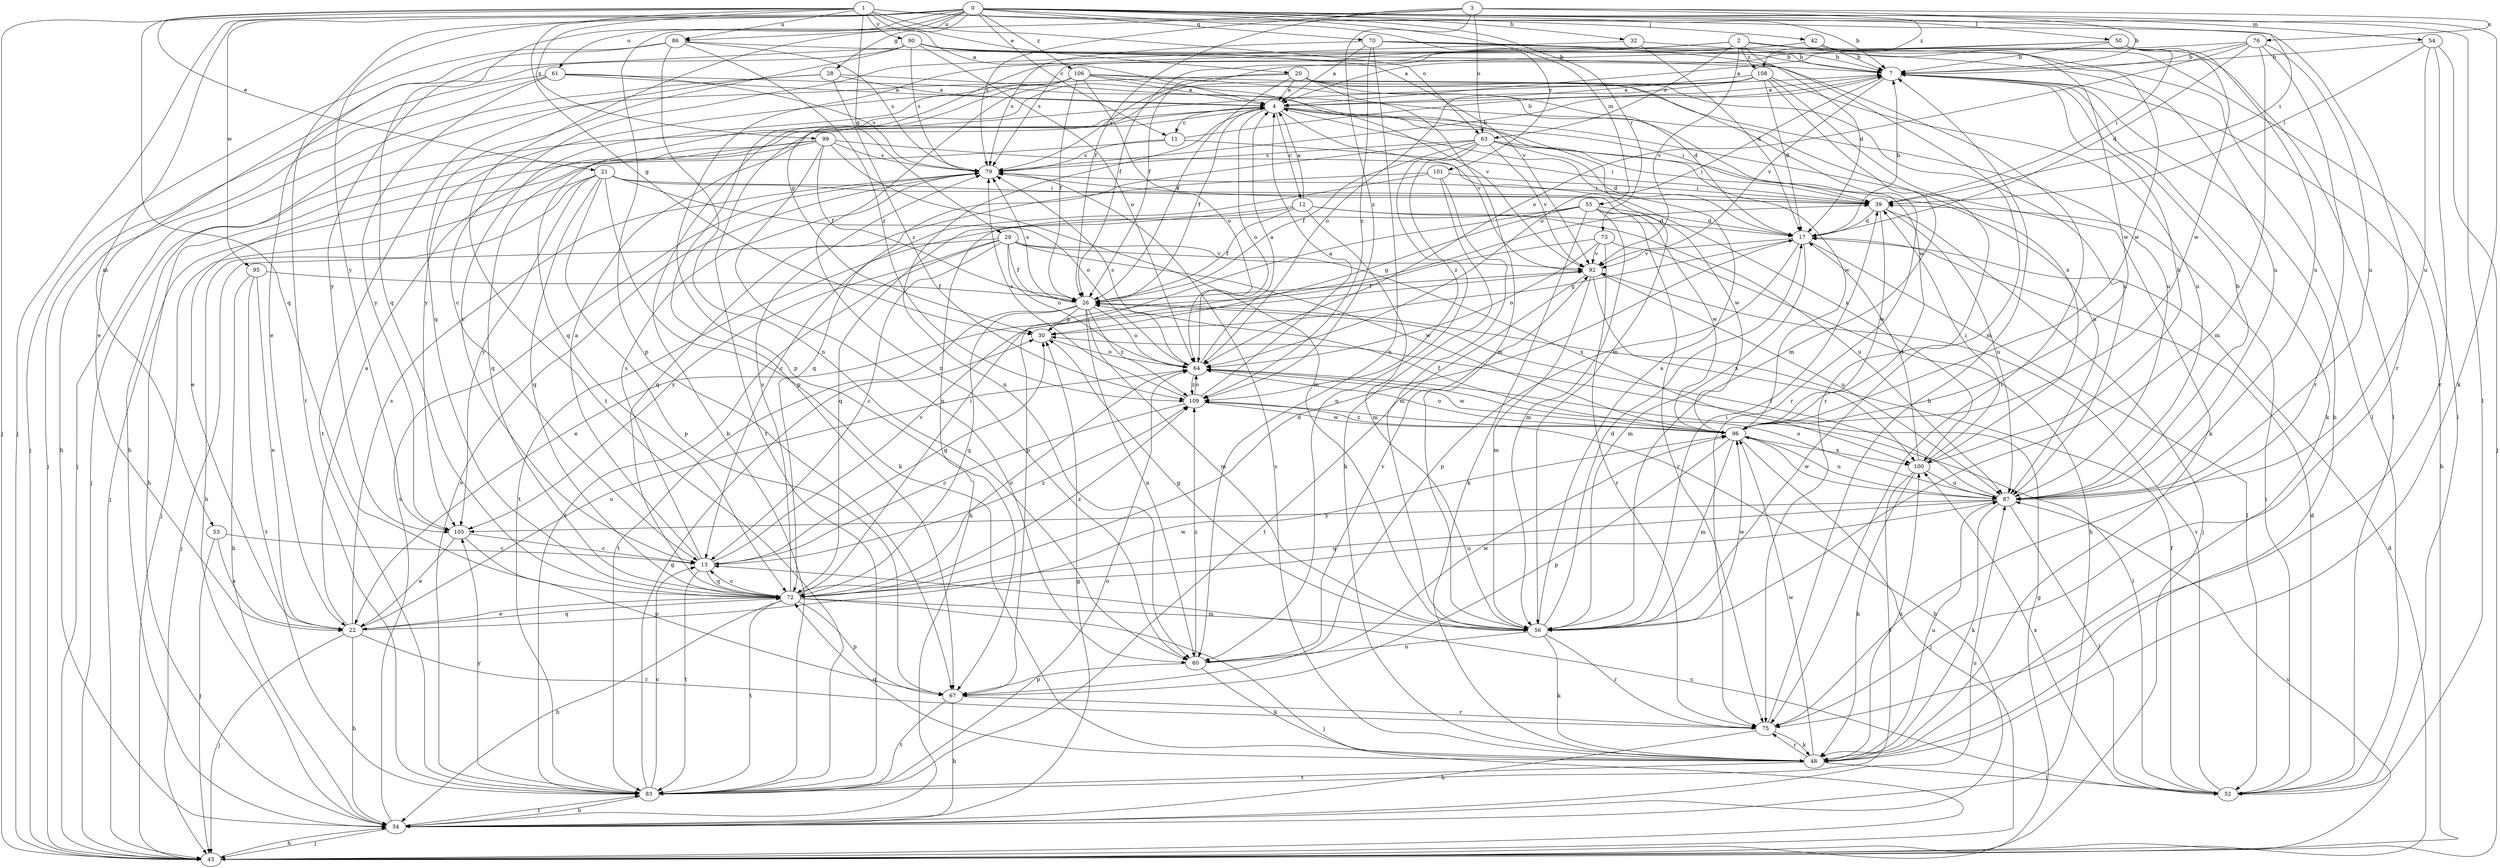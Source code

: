 strict digraph  {
0;
1;
2;
3;
4;
7;
11;
12;
13;
17;
20;
21;
22;
26;
28;
29;
30;
32;
34;
39;
42;
43;
48;
50;
52;
53;
54;
55;
56;
60;
61;
63;
64;
67;
70;
72;
73;
75;
76;
79;
83;
86;
87;
90;
92;
95;
96;
99;
100;
101;
105;
106;
108;
109;
0 -> 7  [label=b];
0 -> 11  [label=c];
0 -> 28  [label=g];
0 -> 32  [label=h];
0 -> 39  [label=i];
0 -> 42  [label=j];
0 -> 43  [label=j];
0 -> 48  [label=k];
0 -> 50  [label=l];
0 -> 53  [label=m];
0 -> 54  [label=m];
0 -> 55  [label=m];
0 -> 61  [label=o];
0 -> 67  [label=p];
0 -> 70  [label=q];
0 -> 72  [label=q];
0 -> 73  [label=r];
0 -> 83  [label=t];
0 -> 86  [label=u];
0 -> 95  [label=w];
0 -> 101  [label=y];
0 -> 105  [label=y];
0 -> 106  [label=z];
1 -> 4  [label=a];
1 -> 20  [label=e];
1 -> 21  [label=e];
1 -> 29  [label=g];
1 -> 30  [label=g];
1 -> 43  [label=j];
1 -> 52  [label=l];
1 -> 63  [label=o];
1 -> 72  [label=q];
1 -> 75  [label=r];
1 -> 86  [label=u];
1 -> 90  [label=v];
1 -> 99  [label=x];
2 -> 17  [label=d];
2 -> 26  [label=f];
2 -> 52  [label=l];
2 -> 63  [label=o];
2 -> 67  [label=p];
2 -> 92  [label=v];
2 -> 96  [label=w];
2 -> 108  [label=z];
3 -> 7  [label=b];
3 -> 26  [label=f];
3 -> 63  [label=o];
3 -> 76  [label=s];
3 -> 79  [label=s];
3 -> 83  [label=t];
3 -> 108  [label=z];
3 -> 109  [label=z];
4 -> 11  [label=c];
4 -> 12  [label=c];
4 -> 26  [label=f];
4 -> 39  [label=i];
4 -> 43  [label=j];
4 -> 48  [label=k];
4 -> 60  [label=n];
4 -> 64  [label=o];
4 -> 92  [label=v];
4 -> 96  [label=w];
7 -> 4  [label=a];
7 -> 48  [label=k];
7 -> 64  [label=o];
7 -> 92  [label=v];
11 -> 7  [label=b];
11 -> 39  [label=i];
11 -> 43  [label=j];
11 -> 79  [label=s];
12 -> 4  [label=a];
12 -> 17  [label=d];
12 -> 26  [label=f];
12 -> 34  [label=h];
12 -> 56  [label=m];
12 -> 72  [label=q];
12 -> 87  [label=u];
13 -> 4  [label=a];
13 -> 30  [label=g];
13 -> 72  [label=q];
13 -> 79  [label=s];
13 -> 83  [label=t];
13 -> 92  [label=v];
13 -> 109  [label=z];
17 -> 7  [label=b];
17 -> 30  [label=g];
17 -> 52  [label=l];
17 -> 56  [label=m];
17 -> 67  [label=p];
17 -> 92  [label=v];
20 -> 4  [label=a];
20 -> 17  [label=d];
20 -> 26  [label=f];
20 -> 34  [label=h];
20 -> 56  [label=m];
20 -> 75  [label=r];
20 -> 79  [label=s];
20 -> 87  [label=u];
21 -> 34  [label=h];
21 -> 39  [label=i];
21 -> 43  [label=j];
21 -> 48  [label=k];
21 -> 64  [label=o];
21 -> 67  [label=p];
21 -> 72  [label=q];
21 -> 96  [label=w];
21 -> 105  [label=y];
22 -> 4  [label=a];
22 -> 34  [label=h];
22 -> 43  [label=j];
22 -> 64  [label=o];
22 -> 72  [label=q];
22 -> 75  [label=r];
22 -> 79  [label=s];
22 -> 96  [label=w];
26 -> 30  [label=g];
26 -> 56  [label=m];
26 -> 60  [label=n];
26 -> 64  [label=o];
26 -> 72  [label=q];
26 -> 79  [label=s];
26 -> 83  [label=t];
26 -> 109  [label=z];
28 -> 4  [label=a];
28 -> 43  [label=j];
28 -> 83  [label=t];
28 -> 100  [label=x];
28 -> 109  [label=z];
29 -> 13  [label=c];
29 -> 26  [label=f];
29 -> 43  [label=j];
29 -> 64  [label=o];
29 -> 83  [label=t];
29 -> 92  [label=v];
29 -> 96  [label=w];
29 -> 100  [label=x];
29 -> 105  [label=y];
30 -> 64  [label=o];
32 -> 7  [label=b];
32 -> 13  [label=c];
32 -> 17  [label=d];
34 -> 30  [label=g];
34 -> 43  [label=j];
34 -> 79  [label=s];
34 -> 83  [label=t];
34 -> 87  [label=u];
39 -> 17  [label=d];
39 -> 43  [label=j];
39 -> 79  [label=s];
39 -> 87  [label=u];
39 -> 96  [label=w];
42 -> 7  [label=b];
42 -> 30  [label=g];
42 -> 52  [label=l];
42 -> 79  [label=s];
42 -> 96  [label=w];
43 -> 7  [label=b];
43 -> 17  [label=d];
43 -> 30  [label=g];
43 -> 34  [label=h];
43 -> 87  [label=u];
48 -> 7  [label=b];
48 -> 52  [label=l];
48 -> 72  [label=q];
48 -> 75  [label=r];
48 -> 79  [label=s];
48 -> 83  [label=t];
48 -> 87  [label=u];
48 -> 96  [label=w];
48 -> 100  [label=x];
50 -> 4  [label=a];
50 -> 7  [label=b];
50 -> 26  [label=f];
50 -> 39  [label=i];
50 -> 87  [label=u];
50 -> 96  [label=w];
52 -> 13  [label=c];
52 -> 17  [label=d];
52 -> 26  [label=f];
52 -> 39  [label=i];
52 -> 92  [label=v];
52 -> 100  [label=x];
53 -> 13  [label=c];
53 -> 22  [label=e];
53 -> 43  [label=j];
54 -> 7  [label=b];
54 -> 39  [label=i];
54 -> 43  [label=j];
54 -> 75  [label=r];
54 -> 87  [label=u];
55 -> 17  [label=d];
55 -> 30  [label=g];
55 -> 48  [label=k];
55 -> 56  [label=m];
55 -> 67  [label=p];
55 -> 75  [label=r];
55 -> 83  [label=t];
55 -> 96  [label=w];
56 -> 4  [label=a];
56 -> 17  [label=d];
56 -> 30  [label=g];
56 -> 39  [label=i];
56 -> 48  [label=k];
56 -> 60  [label=n];
56 -> 75  [label=r];
56 -> 96  [label=w];
60 -> 48  [label=k];
60 -> 67  [label=p];
60 -> 92  [label=v];
60 -> 96  [label=w];
60 -> 109  [label=z];
61 -> 4  [label=a];
61 -> 34  [label=h];
61 -> 43  [label=j];
61 -> 56  [label=m];
61 -> 79  [label=s];
61 -> 105  [label=y];
63 -> 17  [label=d];
63 -> 26  [label=f];
63 -> 39  [label=i];
63 -> 60  [label=n];
63 -> 72  [label=q];
63 -> 79  [label=s];
63 -> 87  [label=u];
63 -> 92  [label=v];
63 -> 109  [label=z];
64 -> 4  [label=a];
64 -> 52  [label=l];
64 -> 79  [label=s];
64 -> 96  [label=w];
64 -> 109  [label=z];
67 -> 34  [label=h];
67 -> 75  [label=r];
67 -> 83  [label=t];
70 -> 4  [label=a];
70 -> 7  [label=b];
70 -> 52  [label=l];
70 -> 56  [label=m];
70 -> 60  [label=n];
70 -> 79  [label=s];
70 -> 109  [label=z];
72 -> 13  [label=c];
72 -> 17  [label=d];
72 -> 22  [label=e];
72 -> 34  [label=h];
72 -> 39  [label=i];
72 -> 43  [label=j];
72 -> 56  [label=m];
72 -> 64  [label=o];
72 -> 67  [label=p];
72 -> 79  [label=s];
72 -> 83  [label=t];
72 -> 87  [label=u];
72 -> 109  [label=z];
73 -> 22  [label=e];
73 -> 34  [label=h];
73 -> 64  [label=o];
73 -> 75  [label=r];
73 -> 92  [label=v];
75 -> 7  [label=b];
75 -> 34  [label=h];
75 -> 48  [label=k];
76 -> 4  [label=a];
76 -> 7  [label=b];
76 -> 17  [label=d];
76 -> 56  [label=m];
76 -> 64  [label=o];
76 -> 75  [label=r];
76 -> 87  [label=u];
79 -> 7  [label=b];
79 -> 39  [label=i];
83 -> 7  [label=b];
83 -> 13  [label=c];
83 -> 30  [label=g];
83 -> 34  [label=h];
83 -> 64  [label=o];
83 -> 79  [label=s];
83 -> 105  [label=y];
86 -> 7  [label=b];
86 -> 22  [label=e];
86 -> 43  [label=j];
86 -> 60  [label=n];
86 -> 79  [label=s];
86 -> 109  [label=z];
87 -> 7  [label=b];
87 -> 26  [label=f];
87 -> 48  [label=k];
87 -> 52  [label=l];
87 -> 64  [label=o];
87 -> 72  [label=q];
87 -> 96  [label=w];
87 -> 105  [label=y];
90 -> 7  [label=b];
90 -> 22  [label=e];
90 -> 64  [label=o];
90 -> 72  [label=q];
90 -> 75  [label=r];
90 -> 79  [label=s];
90 -> 87  [label=u];
90 -> 92  [label=v];
90 -> 105  [label=y];
92 -> 26  [label=f];
92 -> 56  [label=m];
92 -> 83  [label=t];
92 -> 87  [label=u];
92 -> 100  [label=x];
95 -> 22  [label=e];
95 -> 26  [label=f];
95 -> 34  [label=h];
95 -> 83  [label=t];
96 -> 26  [label=f];
96 -> 43  [label=j];
96 -> 56  [label=m];
96 -> 64  [label=o];
96 -> 67  [label=p];
96 -> 87  [label=u];
96 -> 100  [label=x];
96 -> 109  [label=z];
99 -> 22  [label=e];
99 -> 26  [label=f];
99 -> 34  [label=h];
99 -> 56  [label=m];
99 -> 60  [label=n];
99 -> 72  [label=q];
99 -> 79  [label=s];
99 -> 100  [label=x];
100 -> 7  [label=b];
100 -> 17  [label=d];
100 -> 39  [label=i];
100 -> 48  [label=k];
100 -> 83  [label=t];
100 -> 87  [label=u];
101 -> 13  [label=c];
101 -> 39  [label=i];
101 -> 48  [label=k];
101 -> 56  [label=m];
101 -> 72  [label=q];
105 -> 13  [label=c];
105 -> 22  [label=e];
105 -> 67  [label=p];
106 -> 4  [label=a];
106 -> 13  [label=c];
106 -> 26  [label=f];
106 -> 60  [label=n];
106 -> 64  [label=o];
106 -> 67  [label=p];
106 -> 87  [label=u];
106 -> 92  [label=v];
106 -> 96  [label=w];
106 -> 105  [label=y];
108 -> 4  [label=a];
108 -> 17  [label=d];
108 -> 56  [label=m];
108 -> 64  [label=o];
108 -> 72  [label=q];
108 -> 75  [label=r];
108 -> 83  [label=t];
108 -> 87  [label=u];
109 -> 4  [label=a];
109 -> 13  [label=c];
109 -> 34  [label=h];
109 -> 64  [label=o];
109 -> 79  [label=s];
109 -> 96  [label=w];
}
